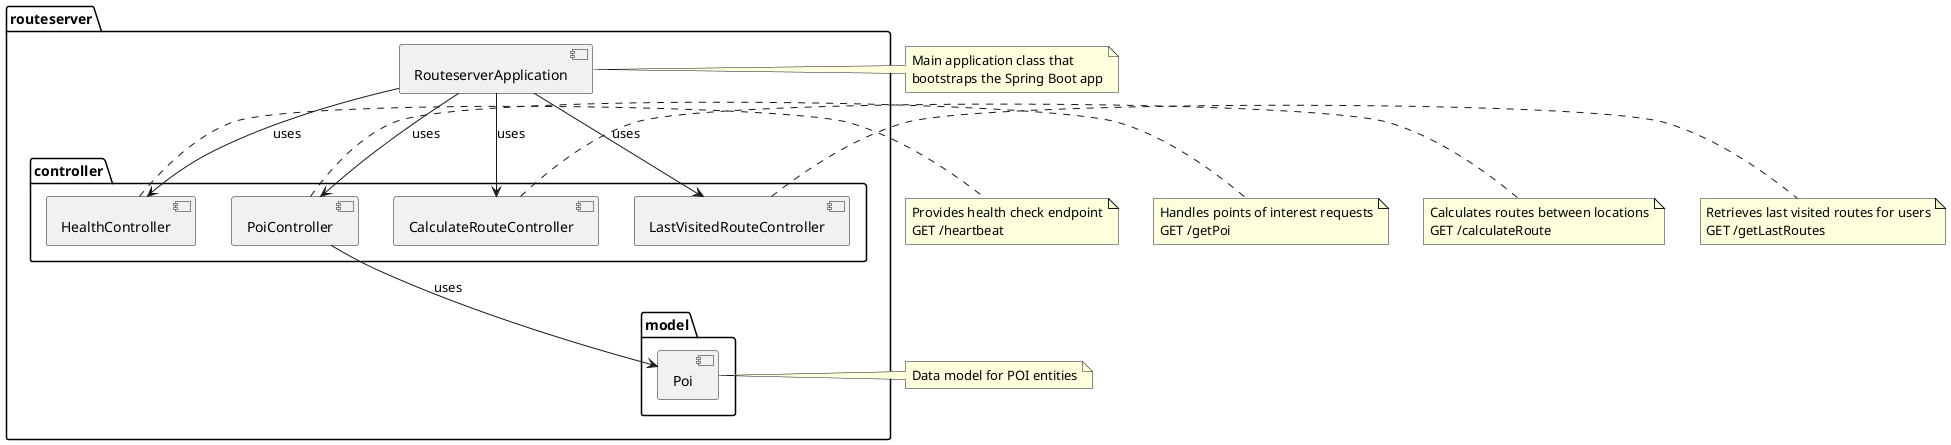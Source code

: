 ....
@startuml routeserver
package "routeserver" {
  [RouteserverApplication] as app
  
  package "controller" {
    [HealthController] as health
    [PoiController] as poi
    [CalculateRouteController] as route
    [LastVisitedRouteController] as lastRoutes
  }
  
  package "model" {
    [Poi] as poiModel
  }
  
  app --> health : uses
  app --> poi : uses
  app --> route : uses
  app --> lastRoutes : uses
  poi --> poiModel : uses
}

note right of app
  Main application class that
  bootstraps the Spring Boot app
end note

note right of health
  Provides health check endpoint
  GET /heartbeat
end note

note right of poi
  Handles points of interest requests
  GET /getPoi
end note

note right of route
  Calculates routes between locations
  GET /calculateRoute
end note

note right of lastRoutes
  Retrieves last visited routes for users
  GET /getLastRoutes
end note

note right of poiModel
  Data model for POI entities
end note
@enduml
....
